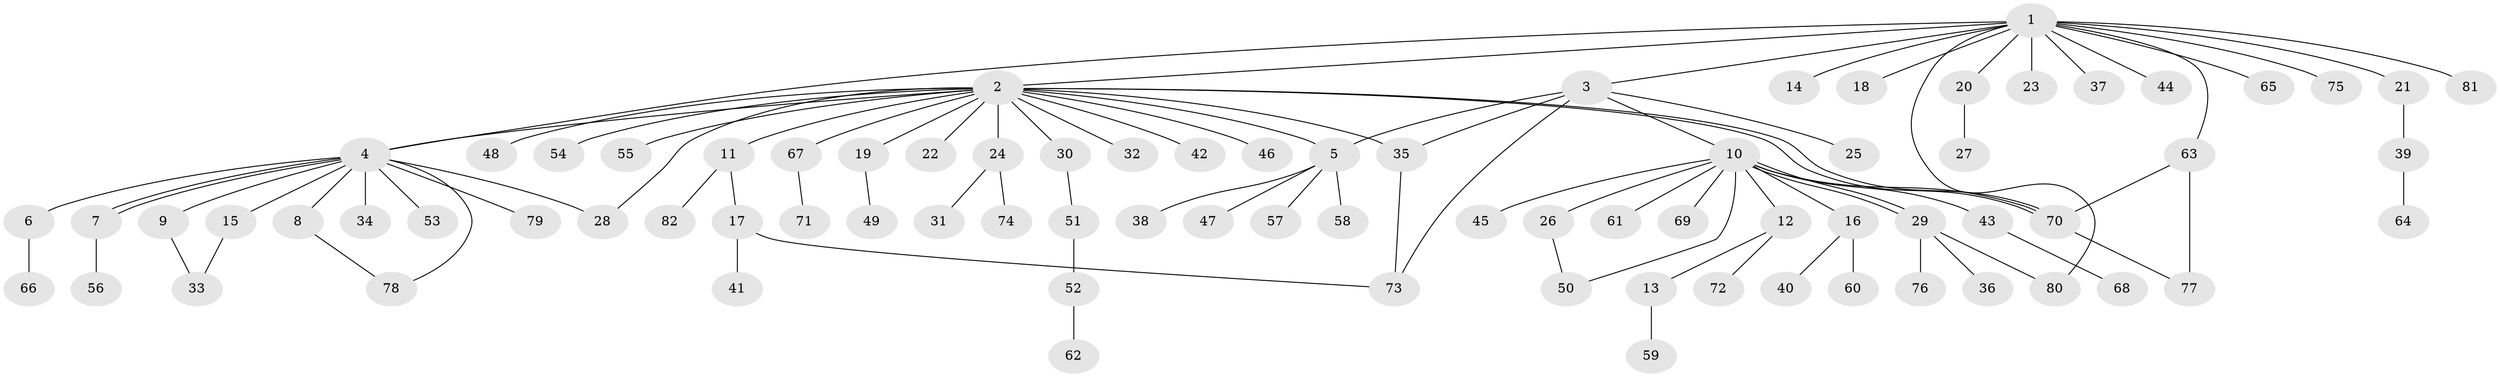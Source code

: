 // Generated by graph-tools (version 1.1) at 2025/26/03/09/25 03:26:04]
// undirected, 82 vertices, 97 edges
graph export_dot {
graph [start="1"]
  node [color=gray90,style=filled];
  1;
  2;
  3;
  4;
  5;
  6;
  7;
  8;
  9;
  10;
  11;
  12;
  13;
  14;
  15;
  16;
  17;
  18;
  19;
  20;
  21;
  22;
  23;
  24;
  25;
  26;
  27;
  28;
  29;
  30;
  31;
  32;
  33;
  34;
  35;
  36;
  37;
  38;
  39;
  40;
  41;
  42;
  43;
  44;
  45;
  46;
  47;
  48;
  49;
  50;
  51;
  52;
  53;
  54;
  55;
  56;
  57;
  58;
  59;
  60;
  61;
  62;
  63;
  64;
  65;
  66;
  67;
  68;
  69;
  70;
  71;
  72;
  73;
  74;
  75;
  76;
  77;
  78;
  79;
  80;
  81;
  82;
  1 -- 2;
  1 -- 3;
  1 -- 4;
  1 -- 14;
  1 -- 18;
  1 -- 20;
  1 -- 21;
  1 -- 23;
  1 -- 37;
  1 -- 44;
  1 -- 63;
  1 -- 65;
  1 -- 75;
  1 -- 80;
  1 -- 81;
  2 -- 4;
  2 -- 5;
  2 -- 11;
  2 -- 19;
  2 -- 22;
  2 -- 24;
  2 -- 28;
  2 -- 30;
  2 -- 32;
  2 -- 35;
  2 -- 42;
  2 -- 46;
  2 -- 48;
  2 -- 54;
  2 -- 55;
  2 -- 67;
  2 -- 70;
  2 -- 70;
  3 -- 5;
  3 -- 10;
  3 -- 25;
  3 -- 35;
  3 -- 73;
  4 -- 6;
  4 -- 7;
  4 -- 7;
  4 -- 8;
  4 -- 9;
  4 -- 15;
  4 -- 28;
  4 -- 34;
  4 -- 53;
  4 -- 78;
  4 -- 79;
  5 -- 38;
  5 -- 47;
  5 -- 57;
  5 -- 58;
  6 -- 66;
  7 -- 56;
  8 -- 78;
  9 -- 33;
  10 -- 12;
  10 -- 16;
  10 -- 26;
  10 -- 29;
  10 -- 29;
  10 -- 43;
  10 -- 45;
  10 -- 50;
  10 -- 61;
  10 -- 69;
  10 -- 70;
  11 -- 17;
  11 -- 82;
  12 -- 13;
  12 -- 72;
  13 -- 59;
  15 -- 33;
  16 -- 40;
  16 -- 60;
  17 -- 41;
  17 -- 73;
  19 -- 49;
  20 -- 27;
  21 -- 39;
  24 -- 31;
  24 -- 74;
  26 -- 50;
  29 -- 36;
  29 -- 76;
  29 -- 80;
  30 -- 51;
  35 -- 73;
  39 -- 64;
  43 -- 68;
  51 -- 52;
  52 -- 62;
  63 -- 70;
  63 -- 77;
  67 -- 71;
  70 -- 77;
}
